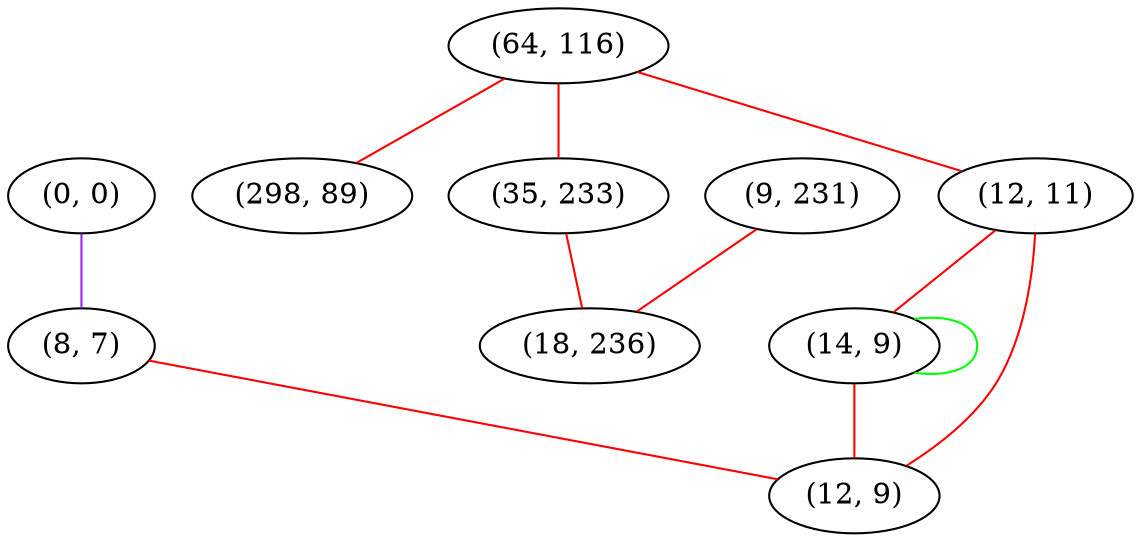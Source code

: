 graph "" {
"(0, 0)";
"(8, 7)";
"(64, 116)";
"(298, 89)";
"(35, 233)";
"(12, 11)";
"(14, 9)";
"(9, 231)";
"(12, 9)";
"(18, 236)";
"(0, 0)" -- "(8, 7)"  [color=purple, key=0, weight=4];
"(8, 7)" -- "(12, 9)"  [color=red, key=0, weight=1];
"(64, 116)" -- "(35, 233)"  [color=red, key=0, weight=1];
"(64, 116)" -- "(298, 89)"  [color=red, key=0, weight=1];
"(64, 116)" -- "(12, 11)"  [color=red, key=0, weight=1];
"(35, 233)" -- "(18, 236)"  [color=red, key=0, weight=1];
"(12, 11)" -- "(14, 9)"  [color=red, key=0, weight=1];
"(12, 11)" -- "(12, 9)"  [color=red, key=0, weight=1];
"(14, 9)" -- "(14, 9)"  [color=green, key=0, weight=2];
"(14, 9)" -- "(12, 9)"  [color=red, key=0, weight=1];
"(9, 231)" -- "(18, 236)"  [color=red, key=0, weight=1];
}
